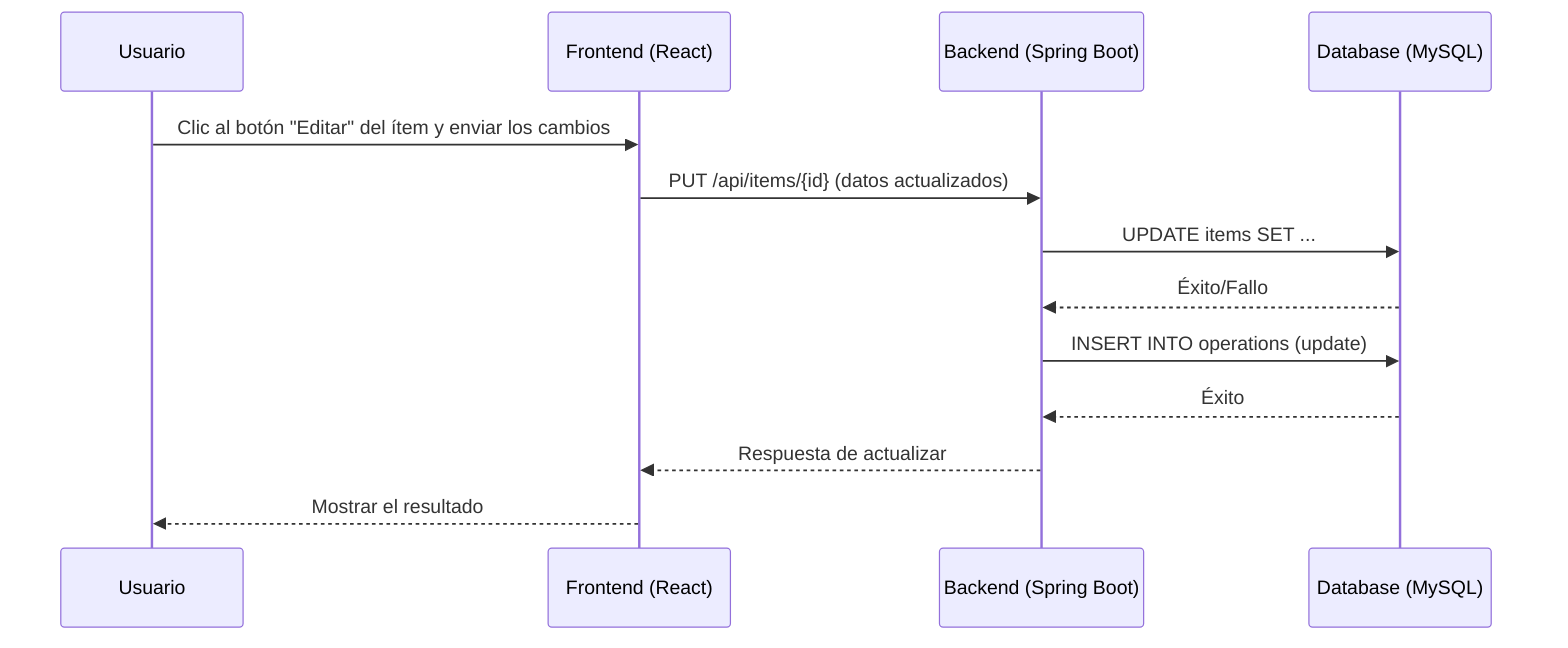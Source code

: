 sequenceDiagram
    participant U as Usuario
    participant F as Frontend (React)
    participant B as Backend (Spring Boot)
    participant D as Database (MySQL)

    U->>F: Clic al botón "Editar" del ítem y enviar los cambios
    F->>B: PUT /api/items/{id} (datos actualizados)
    B->>D: UPDATE items SET ...
    D-->>B: Éxito/Fallo
    B->>D: INSERT INTO operations (update)
    D-->>B: Éxito
    B-->>F: Respuesta de actualizar
    F-->>U: Mostrar el resultado